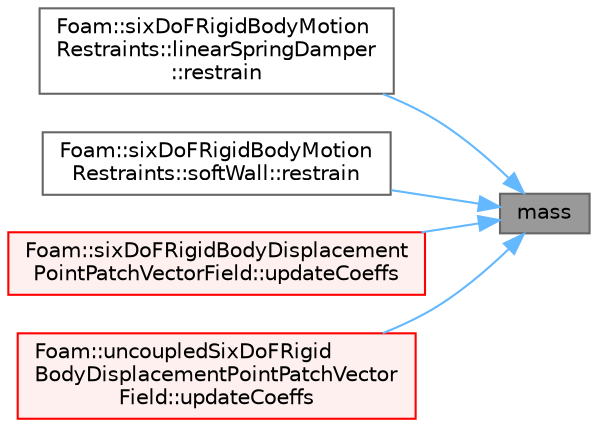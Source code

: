 digraph "mass"
{
 // LATEX_PDF_SIZE
  bgcolor="transparent";
  edge [fontname=Helvetica,fontsize=10,labelfontname=Helvetica,labelfontsize=10];
  node [fontname=Helvetica,fontsize=10,shape=box,height=0.2,width=0.4];
  rankdir="RL";
  Node1 [id="Node000001",label="mass",height=0.2,width=0.4,color="gray40", fillcolor="grey60", style="filled", fontcolor="black",tooltip=" "];
  Node1 -> Node2 [id="edge1_Node000001_Node000002",dir="back",color="steelblue1",style="solid",tooltip=" "];
  Node2 [id="Node000002",label="Foam::sixDoFRigidBodyMotion\lRestraints::linearSpringDamper\l::restrain",height=0.2,width=0.4,color="grey40", fillcolor="white", style="filled",URL="$classFoam_1_1sixDoFRigidBodyMotionRestraints_1_1linearSpringDamper.html#a5a33f13a3b2e956e9be8cfaffc87a34b",tooltip=" "];
  Node1 -> Node3 [id="edge2_Node000001_Node000003",dir="back",color="steelblue1",style="solid",tooltip=" "];
  Node3 [id="Node000003",label="Foam::sixDoFRigidBodyMotion\lRestraints::softWall::restrain",height=0.2,width=0.4,color="grey40", fillcolor="white", style="filled",URL="$classFoam_1_1sixDoFRigidBodyMotionRestraints_1_1softWall.html#a5a33f13a3b2e956e9be8cfaffc87a34b",tooltip=" "];
  Node1 -> Node4 [id="edge3_Node000001_Node000004",dir="back",color="steelblue1",style="solid",tooltip=" "];
  Node4 [id="Node000004",label="Foam::sixDoFRigidBodyDisplacement\lPointPatchVectorField::updateCoeffs",height=0.2,width=0.4,color="red", fillcolor="#FFF0F0", style="filled",URL="$classFoam_1_1sixDoFRigidBodyDisplacementPointPatchVectorField.html#a7e24eafac629d3733181cd942d4c902f",tooltip=" "];
  Node1 -> Node6 [id="edge4_Node000001_Node000006",dir="back",color="steelblue1",style="solid",tooltip=" "];
  Node6 [id="Node000006",label="Foam::uncoupledSixDoFRigid\lBodyDisplacementPointPatchVector\lField::updateCoeffs",height=0.2,width=0.4,color="red", fillcolor="#FFF0F0", style="filled",URL="$classFoam_1_1uncoupledSixDoFRigidBodyDisplacementPointPatchVectorField.html#a7e24eafac629d3733181cd942d4c902f",tooltip=" "];
}
